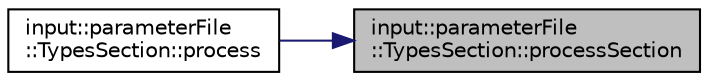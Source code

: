 digraph "input::parameterFile::TypesSection::processSection"
{
 // LATEX_PDF_SIZE
  edge [fontname="Helvetica",fontsize="10",labelfontname="Helvetica",labelfontsize="10"];
  node [fontname="Helvetica",fontsize="10",shape=record];
  rankdir="RL";
  Node1 [label="input::parameterFile\l::TypesSection::processSection",height=0.2,width=0.4,color="black", fillcolor="grey75", style="filled", fontcolor="black",tooltip="process types section and sets the scale factors for the 1-4 interactions in potentialSettings"];
  Node1 -> Node2 [dir="back",color="midnightblue",fontsize="10",style="solid",fontname="Helvetica"];
  Node2 [label="input::parameterFile\l::TypesSection::process",height=0.2,width=0.4,color="black", fillcolor="white", style="filled",URL="$classinput_1_1parameterFile_1_1TypesSection.html#a232423f6ec333d3ee297227a33553ab4",tooltip="Overwrites process function of ParameterFileSection base class. It just forwards the call to processS..."];
}
